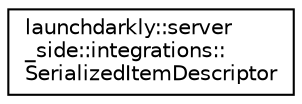 digraph "Graphical Class Hierarchy"
{
 // LATEX_PDF_SIZE
  edge [fontname="Helvetica",fontsize="10",labelfontname="Helvetica",labelfontsize="10"];
  node [fontname="Helvetica",fontsize="10",shape=record];
  rankdir="LR";
  Node0 [label="launchdarkly::server\l_side::integrations::\lSerializedItemDescriptor",height=0.2,width=0.4,color="black", fillcolor="white", style="filled",URL="$structlaunchdarkly_1_1server__side_1_1integrations_1_1SerializedItemDescriptor.html",tooltip=" "];
}
